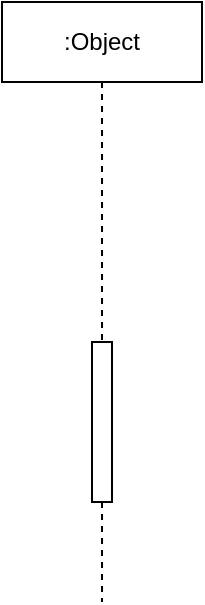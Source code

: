 <mxfile version="17.4.4" type="github">
  <diagram id="wFE0QG_FPsp0jaGvCLVb" name="Page-1">
    <mxGraphModel dx="945" dy="532" grid="1" gridSize="10" guides="1" tooltips="1" connect="1" arrows="1" fold="1" page="1" pageScale="1" pageWidth="850" pageHeight="1100" math="0" shadow="0">
      <root>
        <mxCell id="0" />
        <mxCell id="1" parent="0" />
        <mxCell id="q2xAD3V1H3Vini_aAaJG-2" value=":Object" style="shape=umlLifeline;perimeter=lifelinePerimeter;whiteSpace=wrap;html=1;container=1;collapsible=0;recursiveResize=0;outlineConnect=0;" parent="1" vertex="1">
          <mxGeometry x="145" y="170" width="100" height="300" as="geometry" />
        </mxCell>
        <mxCell id="q2xAD3V1H3Vini_aAaJG-1" value="" style="html=1;points=[];perimeter=orthogonalPerimeter;" parent="1" vertex="1">
          <mxGeometry x="190" y="340" width="10" height="80" as="geometry" />
        </mxCell>
      </root>
    </mxGraphModel>
  </diagram>
</mxfile>
